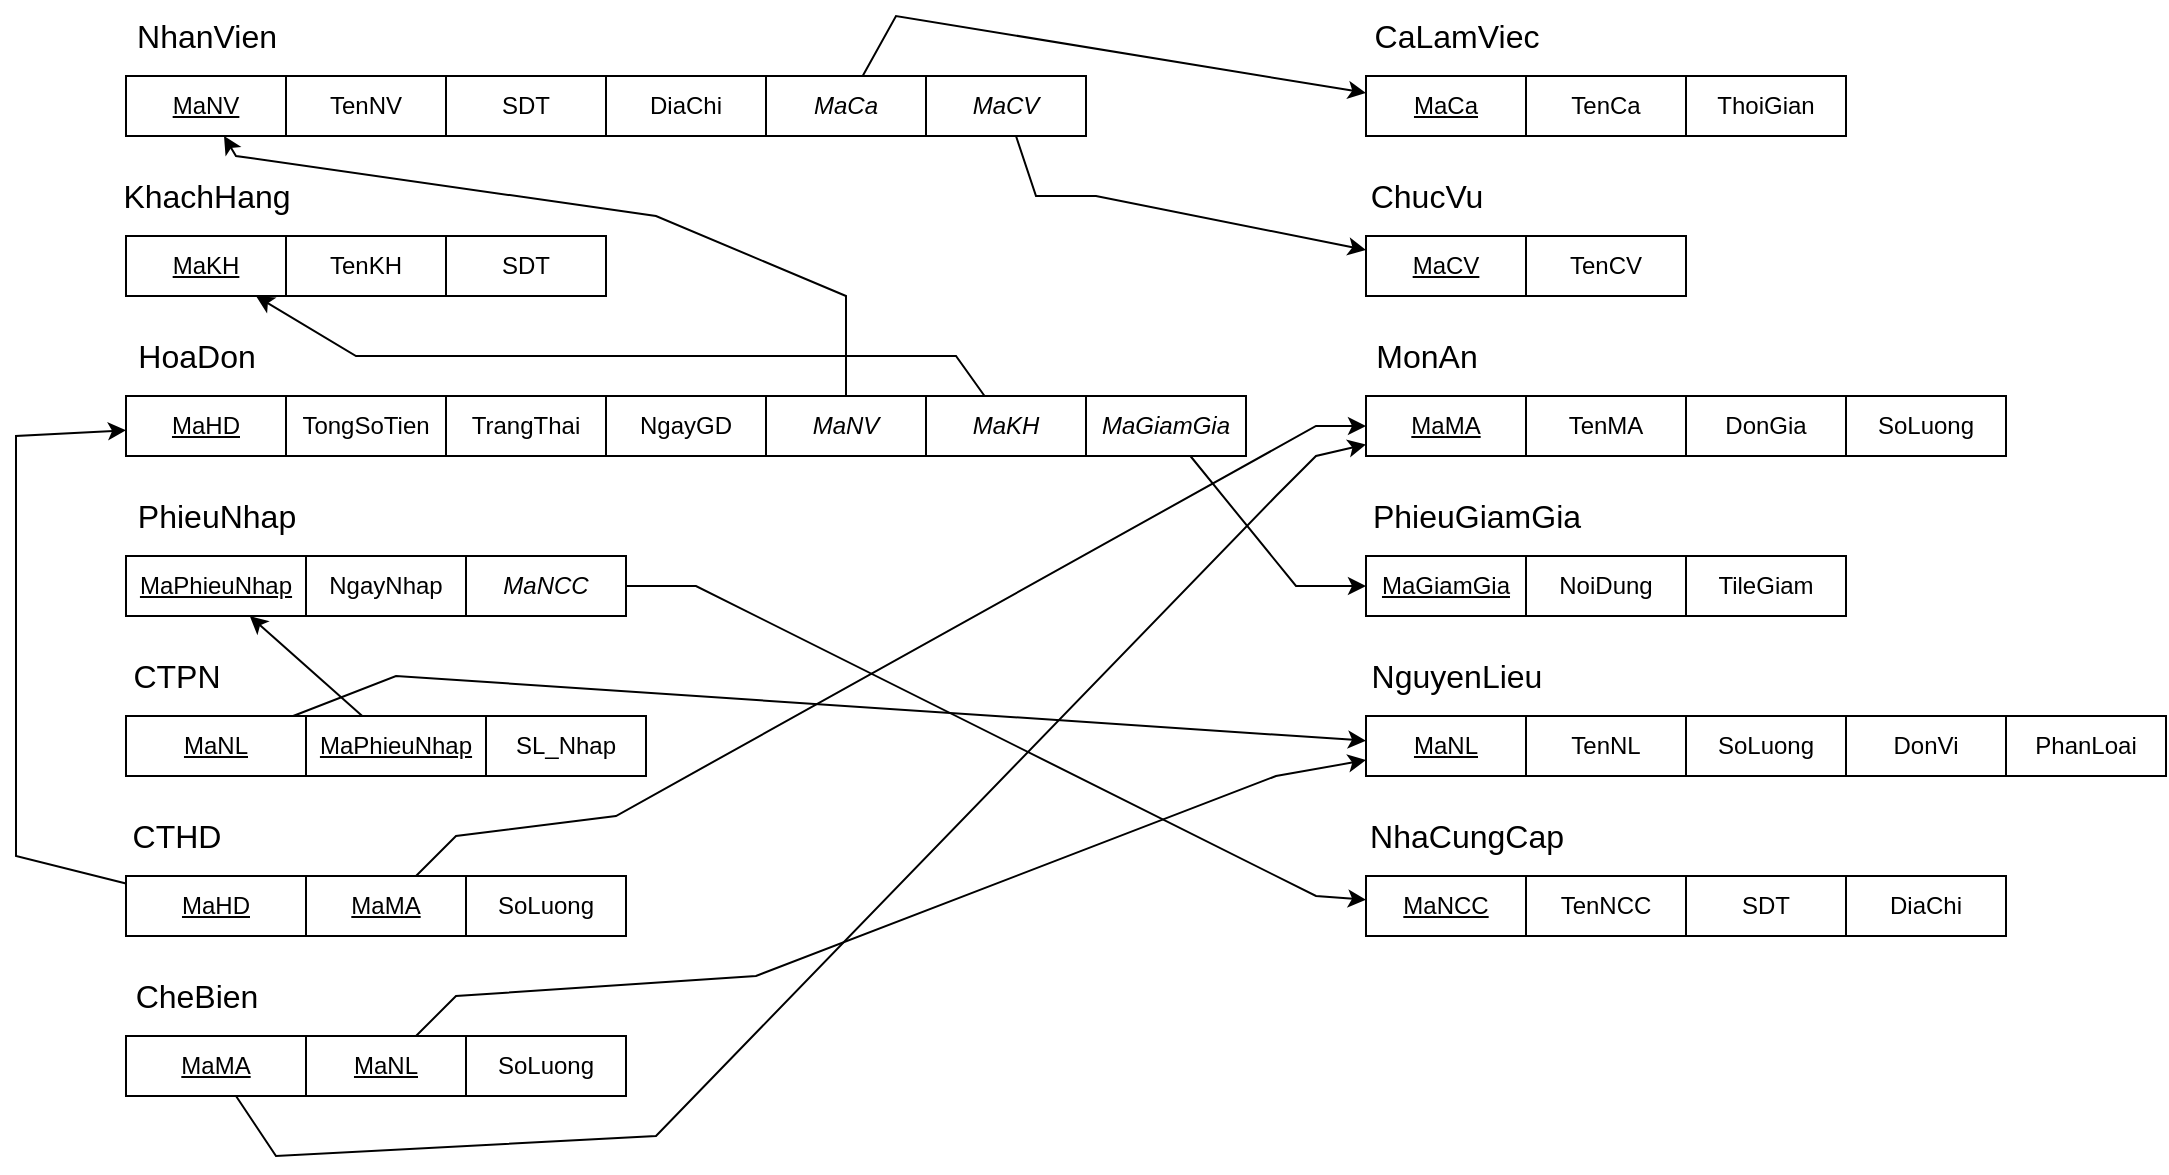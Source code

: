 <mxfile version="16.5.1" type="device"><diagram id="_2z3YNKUW5zXM0Q7QlYB" name="Page-1"><mxGraphModel dx="1298" dy="861" grid="1" gridSize="10" guides="1" tooltips="1" connect="1" arrows="1" fold="1" page="1" pageScale="1" pageWidth="850" pageHeight="1100" math="0" shadow="0"><root><mxCell id="0"/><mxCell id="1" parent="0"/><mxCell id="z0zOJmkQxPoJK-h3L_Ym-2" value="MaNV" style="rounded=0;whiteSpace=wrap;html=1;fontStyle=4" parent="1" vertex="1"><mxGeometry x="335" y="410" width="80" height="30" as="geometry"/></mxCell><mxCell id="z0zOJmkQxPoJK-h3L_Ym-3" value="TenNV" style="rounded=0;whiteSpace=wrap;html=1;" parent="1" vertex="1"><mxGeometry x="415" y="410" width="80" height="30" as="geometry"/></mxCell><mxCell id="z0zOJmkQxPoJK-h3L_Ym-4" value="SDT" style="rounded=0;whiteSpace=wrap;html=1;" parent="1" vertex="1"><mxGeometry x="495" y="410" width="80" height="30" as="geometry"/></mxCell><mxCell id="z0zOJmkQxPoJK-h3L_Ym-5" value="DiaChi" style="rounded=0;whiteSpace=wrap;html=1;" parent="1" vertex="1"><mxGeometry x="575" y="410" width="80" height="30" as="geometry"/></mxCell><mxCell id="FgkMTwwVRhBVideS4BMN-90" style="edgeStyle=none;rounded=0;orthogonalLoop=1;jettySize=auto;html=1;elbow=vertical;" edge="1" parent="1" source="z0zOJmkQxPoJK-h3L_Ym-6" target="FgkMTwwVRhBVideS4BMN-42"><mxGeometry relative="1" as="geometry"><Array as="points"><mxPoint x="720" y="380"/></Array></mxGeometry></mxCell><mxCell id="z0zOJmkQxPoJK-h3L_Ym-6" value="MaCa" style="rounded=0;whiteSpace=wrap;html=1;fontStyle=2;align=center;" parent="1" vertex="1"><mxGeometry x="655" y="410" width="80" height="30" as="geometry"/></mxCell><mxCell id="FgkMTwwVRhBVideS4BMN-89" style="edgeStyle=none;rounded=0;orthogonalLoop=1;jettySize=auto;html=1;elbow=vertical;" edge="1" parent="1" source="z0zOJmkQxPoJK-h3L_Ym-7" target="FgkMTwwVRhBVideS4BMN-47"><mxGeometry relative="1" as="geometry"><Array as="points"><mxPoint x="790" y="470"/><mxPoint x="820" y="470"/></Array></mxGeometry></mxCell><mxCell id="z0zOJmkQxPoJK-h3L_Ym-7" value="MaCV" style="rounded=0;whiteSpace=wrap;html=1;fontStyle=2" parent="1" vertex="1"><mxGeometry x="735" y="410" width="80" height="30" as="geometry"/></mxCell><mxCell id="z0zOJmkQxPoJK-h3L_Ym-8" value="NhanVien" style="text;html=1;align=center;verticalAlign=middle;resizable=0;points=[];autosize=1;strokeColor=none;fillColor=none;fontSize=16;" parent="1" vertex="1"><mxGeometry x="330" y="380" width="90" height="20" as="geometry"/></mxCell><mxCell id="FgkMTwwVRhBVideS4BMN-6" value="MaHD" style="rounded=0;whiteSpace=wrap;html=1;fontStyle=4" vertex="1" parent="1"><mxGeometry x="335" y="570" width="80" height="30" as="geometry"/></mxCell><mxCell id="FgkMTwwVRhBVideS4BMN-7" value="TongSoTien" style="rounded=0;whiteSpace=wrap;html=1;" vertex="1" parent="1"><mxGeometry x="415" y="570" width="80" height="30" as="geometry"/></mxCell><mxCell id="FgkMTwwVRhBVideS4BMN-8" value="TrangThai" style="rounded=0;whiteSpace=wrap;html=1;" vertex="1" parent="1"><mxGeometry x="495" y="570" width="80" height="30" as="geometry"/></mxCell><mxCell id="FgkMTwwVRhBVideS4BMN-9" value="NgayGD" style="rounded=0;whiteSpace=wrap;html=1;" vertex="1" parent="1"><mxGeometry x="575" y="570" width="80" height="30" as="geometry"/></mxCell><mxCell id="FgkMTwwVRhBVideS4BMN-99" style="edgeStyle=none;rounded=0;orthogonalLoop=1;jettySize=auto;html=1;elbow=vertical;" edge="1" parent="1" source="FgkMTwwVRhBVideS4BMN-10" target="z0zOJmkQxPoJK-h3L_Ym-2"><mxGeometry relative="1" as="geometry"><Array as="points"><mxPoint x="695" y="520"/><mxPoint x="600" y="480"/><mxPoint x="390" y="450"/></Array></mxGeometry></mxCell><mxCell id="FgkMTwwVRhBVideS4BMN-10" value="MaNV" style="rounded=0;whiteSpace=wrap;html=1;fontStyle=2;align=center;" vertex="1" parent="1"><mxGeometry x="655" y="570" width="80" height="30" as="geometry"/></mxCell><mxCell id="FgkMTwwVRhBVideS4BMN-98" style="edgeStyle=none;rounded=0;orthogonalLoop=1;jettySize=auto;html=1;elbow=vertical;" edge="1" parent="1" source="FgkMTwwVRhBVideS4BMN-11" target="FgkMTwwVRhBVideS4BMN-91"><mxGeometry relative="1" as="geometry"><Array as="points"><mxPoint x="750" y="550"/><mxPoint x="450" y="550"/></Array></mxGeometry></mxCell><mxCell id="FgkMTwwVRhBVideS4BMN-11" value="MaKH" style="rounded=0;whiteSpace=wrap;html=1;fontStyle=2" vertex="1" parent="1"><mxGeometry x="735" y="570" width="80" height="30" as="geometry"/></mxCell><mxCell id="FgkMTwwVRhBVideS4BMN-12" value="HoaDon" style="text;html=1;align=center;verticalAlign=middle;resizable=0;points=[];autosize=1;strokeColor=none;fillColor=none;fontSize=16;" vertex="1" parent="1"><mxGeometry x="335" y="540" width="70" height="20" as="geometry"/></mxCell><mxCell id="FgkMTwwVRhBVideS4BMN-100" style="edgeStyle=none;rounded=0;orthogonalLoop=1;jettySize=auto;html=1;elbow=vertical;" edge="1" parent="1" source="FgkMTwwVRhBVideS4BMN-13" target="FgkMTwwVRhBVideS4BMN-21"><mxGeometry relative="1" as="geometry"><Array as="points"><mxPoint x="920" y="665"/></Array></mxGeometry></mxCell><mxCell id="FgkMTwwVRhBVideS4BMN-13" value="MaGiamGia" style="rounded=0;whiteSpace=wrap;html=1;fontStyle=2" vertex="1" parent="1"><mxGeometry x="815" y="570" width="80" height="30" as="geometry"/></mxCell><mxCell id="FgkMTwwVRhBVideS4BMN-14" value="MaMA" style="rounded=0;whiteSpace=wrap;html=1;fontStyle=4" vertex="1" parent="1"><mxGeometry x="955" y="570" width="80" height="30" as="geometry"/></mxCell><mxCell id="FgkMTwwVRhBVideS4BMN-15" value="TenMA" style="rounded=0;whiteSpace=wrap;html=1;" vertex="1" parent="1"><mxGeometry x="1035" y="570" width="80" height="30" as="geometry"/></mxCell><mxCell id="FgkMTwwVRhBVideS4BMN-16" value="DonGia" style="rounded=0;whiteSpace=wrap;html=1;" vertex="1" parent="1"><mxGeometry x="1115" y="570" width="80" height="30" as="geometry"/></mxCell><mxCell id="FgkMTwwVRhBVideS4BMN-17" value="SoLuong" style="rounded=0;whiteSpace=wrap;html=1;" vertex="1" parent="1"><mxGeometry x="1195" y="570" width="80" height="30" as="geometry"/></mxCell><mxCell id="FgkMTwwVRhBVideS4BMN-20" value="MonAn" style="text;html=1;align=center;verticalAlign=middle;resizable=0;points=[];autosize=1;strokeColor=none;fillColor=none;fontSize=16;" vertex="1" parent="1"><mxGeometry x="950" y="540" width="70" height="20" as="geometry"/></mxCell><mxCell id="FgkMTwwVRhBVideS4BMN-21" value="MaGiamGia" style="rounded=0;whiteSpace=wrap;html=1;fontStyle=4" vertex="1" parent="1"><mxGeometry x="955" y="650" width="80" height="30" as="geometry"/></mxCell><mxCell id="FgkMTwwVRhBVideS4BMN-22" value="NoiDung" style="rounded=0;whiteSpace=wrap;html=1;" vertex="1" parent="1"><mxGeometry x="1035" y="650" width="80" height="30" as="geometry"/></mxCell><mxCell id="FgkMTwwVRhBVideS4BMN-23" value="TileGiam" style="rounded=0;whiteSpace=wrap;html=1;" vertex="1" parent="1"><mxGeometry x="1115" y="650" width="80" height="30" as="geometry"/></mxCell><mxCell id="FgkMTwwVRhBVideS4BMN-27" value="PhieuGiamGia" style="text;html=1;align=center;verticalAlign=middle;resizable=0;points=[];autosize=1;strokeColor=none;fillColor=none;fontSize=16;" vertex="1" parent="1"><mxGeometry x="950" y="620" width="120" height="20" as="geometry"/></mxCell><mxCell id="FgkMTwwVRhBVideS4BMN-28" value="MaNL" style="rounded=0;whiteSpace=wrap;html=1;fontStyle=4" vertex="1" parent="1"><mxGeometry x="955" y="730" width="80" height="30" as="geometry"/></mxCell><mxCell id="FgkMTwwVRhBVideS4BMN-29" value="TenNL" style="rounded=0;whiteSpace=wrap;html=1;" vertex="1" parent="1"><mxGeometry x="1035" y="730" width="80" height="30" as="geometry"/></mxCell><mxCell id="FgkMTwwVRhBVideS4BMN-30" value="SoLuong" style="rounded=0;whiteSpace=wrap;html=1;" vertex="1" parent="1"><mxGeometry x="1115" y="730" width="80" height="30" as="geometry"/></mxCell><mxCell id="FgkMTwwVRhBVideS4BMN-31" value="DonVi" style="rounded=0;whiteSpace=wrap;html=1;" vertex="1" parent="1"><mxGeometry x="1195" y="730" width="80" height="30" as="geometry"/></mxCell><mxCell id="FgkMTwwVRhBVideS4BMN-32" value="PhanLoai" style="rounded=0;whiteSpace=wrap;html=1;fontStyle=0;align=center;" vertex="1" parent="1"><mxGeometry x="1275" y="730" width="80" height="30" as="geometry"/></mxCell><mxCell id="FgkMTwwVRhBVideS4BMN-34" value="NguyenLieu" style="text;html=1;align=center;verticalAlign=middle;resizable=0;points=[];autosize=1;strokeColor=none;fillColor=none;fontSize=16;" vertex="1" parent="1"><mxGeometry x="950" y="700" width="100" height="20" as="geometry"/></mxCell><mxCell id="FgkMTwwVRhBVideS4BMN-35" value="MaNCC" style="rounded=0;whiteSpace=wrap;html=1;fontStyle=4" vertex="1" parent="1"><mxGeometry x="955" y="810" width="80" height="30" as="geometry"/></mxCell><mxCell id="FgkMTwwVRhBVideS4BMN-36" value="TenNCC" style="rounded=0;whiteSpace=wrap;html=1;" vertex="1" parent="1"><mxGeometry x="1035" y="810" width="80" height="30" as="geometry"/></mxCell><mxCell id="FgkMTwwVRhBVideS4BMN-37" value="SDT" style="rounded=0;whiteSpace=wrap;html=1;" vertex="1" parent="1"><mxGeometry x="1115" y="810" width="80" height="30" as="geometry"/></mxCell><mxCell id="FgkMTwwVRhBVideS4BMN-38" value="DiaChi" style="rounded=0;whiteSpace=wrap;html=1;" vertex="1" parent="1"><mxGeometry x="1195" y="810" width="80" height="30" as="geometry"/></mxCell><mxCell id="FgkMTwwVRhBVideS4BMN-40" value="NhaCungCap" style="text;html=1;align=center;verticalAlign=middle;resizable=0;points=[];autosize=1;strokeColor=none;fillColor=none;fontSize=16;" vertex="1" parent="1"><mxGeometry x="950" y="780" width="110" height="20" as="geometry"/></mxCell><mxCell id="FgkMTwwVRhBVideS4BMN-42" value="MaCa" style="rounded=0;whiteSpace=wrap;html=1;fontStyle=4" vertex="1" parent="1"><mxGeometry x="955" y="410" width="80" height="30" as="geometry"/></mxCell><mxCell id="FgkMTwwVRhBVideS4BMN-43" value="TenCa" style="rounded=0;whiteSpace=wrap;html=1;" vertex="1" parent="1"><mxGeometry x="1035" y="410" width="80" height="30" as="geometry"/></mxCell><mxCell id="FgkMTwwVRhBVideS4BMN-44" value="ThoiGian" style="rounded=0;whiteSpace=wrap;html=1;" vertex="1" parent="1"><mxGeometry x="1115" y="410" width="80" height="30" as="geometry"/></mxCell><mxCell id="FgkMTwwVRhBVideS4BMN-46" value="CaLamViec" style="text;html=1;align=center;verticalAlign=middle;resizable=0;points=[];autosize=1;strokeColor=none;fillColor=none;fontSize=16;" vertex="1" parent="1"><mxGeometry x="950" y="380" width="100" height="20" as="geometry"/></mxCell><mxCell id="FgkMTwwVRhBVideS4BMN-47" value="MaCV" style="rounded=0;whiteSpace=wrap;html=1;fontStyle=4" vertex="1" parent="1"><mxGeometry x="955" y="490" width="80" height="30" as="geometry"/></mxCell><mxCell id="FgkMTwwVRhBVideS4BMN-48" value="TenCV" style="rounded=0;whiteSpace=wrap;html=1;" vertex="1" parent="1"><mxGeometry x="1035" y="490" width="80" height="30" as="geometry"/></mxCell><mxCell id="FgkMTwwVRhBVideS4BMN-50" value="ChucVu" style="text;html=1;align=center;verticalAlign=middle;resizable=0;points=[];autosize=1;strokeColor=none;fillColor=none;fontSize=16;" vertex="1" parent="1"><mxGeometry x="950" y="460" width="70" height="20" as="geometry"/></mxCell><mxCell id="FgkMTwwVRhBVideS4BMN-51" value="MaPhieuNhap" style="rounded=0;whiteSpace=wrap;html=1;fontStyle=4" vertex="1" parent="1"><mxGeometry x="335" y="650" width="90" height="30" as="geometry"/></mxCell><mxCell id="FgkMTwwVRhBVideS4BMN-52" value="NgayNhap" style="rounded=0;whiteSpace=wrap;html=1;" vertex="1" parent="1"><mxGeometry x="425" y="650" width="80" height="30" as="geometry"/></mxCell><mxCell id="FgkMTwwVRhBVideS4BMN-53" value="PhieuNhap" style="text;html=1;align=center;verticalAlign=middle;resizable=0;points=[];autosize=1;strokeColor=none;fillColor=none;fontSize=16;" vertex="1" parent="1"><mxGeometry x="335" y="620" width="90" height="20" as="geometry"/></mxCell><mxCell id="FgkMTwwVRhBVideS4BMN-87" style="edgeStyle=none;rounded=0;orthogonalLoop=1;jettySize=auto;html=1;elbow=vertical;" edge="1" parent="1" source="FgkMTwwVRhBVideS4BMN-54" target="FgkMTwwVRhBVideS4BMN-35"><mxGeometry relative="1" as="geometry"><Array as="points"><mxPoint x="620" y="665"/><mxPoint x="930" y="820"/></Array></mxGeometry></mxCell><mxCell id="FgkMTwwVRhBVideS4BMN-54" value="MaNCC" style="rounded=0;whiteSpace=wrap;html=1;fontStyle=2" vertex="1" parent="1"><mxGeometry x="505" y="650" width="80" height="30" as="geometry"/></mxCell><mxCell id="FgkMTwwVRhBVideS4BMN-84" style="edgeStyle=none;rounded=0;orthogonalLoop=1;jettySize=auto;html=1;elbow=vertical;" edge="1" parent="1" source="FgkMTwwVRhBVideS4BMN-55" target="FgkMTwwVRhBVideS4BMN-28"><mxGeometry relative="1" as="geometry"><Array as="points"><mxPoint x="470" y="710"/></Array></mxGeometry></mxCell><mxCell id="FgkMTwwVRhBVideS4BMN-55" value="MaNL" style="rounded=0;whiteSpace=wrap;html=1;fontStyle=4" vertex="1" parent="1"><mxGeometry x="335" y="730" width="90" height="30" as="geometry"/></mxCell><mxCell id="FgkMTwwVRhBVideS4BMN-81" style="edgeStyle=none;rounded=0;orthogonalLoop=1;jettySize=auto;html=1;elbow=vertical;" edge="1" parent="1" source="FgkMTwwVRhBVideS4BMN-56" target="FgkMTwwVRhBVideS4BMN-51"><mxGeometry relative="1" as="geometry"/></mxCell><mxCell id="FgkMTwwVRhBVideS4BMN-56" value="MaPhieuNhap" style="rounded=0;whiteSpace=wrap;html=1;fontStyle=4" vertex="1" parent="1"><mxGeometry x="425" y="730" width="90" height="30" as="geometry"/></mxCell><mxCell id="FgkMTwwVRhBVideS4BMN-57" value="CTPN" style="text;html=1;align=center;verticalAlign=middle;resizable=0;points=[];autosize=1;strokeColor=none;fillColor=none;fontSize=16;" vertex="1" parent="1"><mxGeometry x="330" y="700" width="60" height="20" as="geometry"/></mxCell><mxCell id="FgkMTwwVRhBVideS4BMN-58" value="SL_Nhap" style="rounded=0;whiteSpace=wrap;html=1;fontStyle=0" vertex="1" parent="1"><mxGeometry x="515" y="730" width="80" height="30" as="geometry"/></mxCell><mxCell id="FgkMTwwVRhBVideS4BMN-101" style="edgeStyle=none;rounded=0;orthogonalLoop=1;jettySize=auto;html=1;elbow=vertical;" edge="1" parent="1" source="FgkMTwwVRhBVideS4BMN-59" target="FgkMTwwVRhBVideS4BMN-6"><mxGeometry relative="1" as="geometry"><Array as="points"><mxPoint x="280" y="800"/><mxPoint x="280" y="680"/><mxPoint x="280" y="590"/></Array></mxGeometry></mxCell><mxCell id="FgkMTwwVRhBVideS4BMN-59" value="MaHD" style="rounded=0;whiteSpace=wrap;html=1;fontStyle=4" vertex="1" parent="1"><mxGeometry x="335" y="810" width="90" height="30" as="geometry"/></mxCell><mxCell id="FgkMTwwVRhBVideS4BMN-83" style="edgeStyle=none;rounded=0;orthogonalLoop=1;jettySize=auto;html=1;elbow=vertical;" edge="1" parent="1" source="FgkMTwwVRhBVideS4BMN-60" target="FgkMTwwVRhBVideS4BMN-14"><mxGeometry relative="1" as="geometry"><Array as="points"><mxPoint x="500" y="790"/><mxPoint x="580" y="780"/><mxPoint x="930" y="585"/></Array></mxGeometry></mxCell><mxCell id="FgkMTwwVRhBVideS4BMN-60" value="MaMA" style="rounded=0;whiteSpace=wrap;html=1;fontStyle=4" vertex="1" parent="1"><mxGeometry x="425" y="810" width="80" height="30" as="geometry"/></mxCell><mxCell id="FgkMTwwVRhBVideS4BMN-61" value="CTHD" style="text;html=1;align=center;verticalAlign=middle;resizable=0;points=[];autosize=1;strokeColor=none;fillColor=none;fontSize=16;" vertex="1" parent="1"><mxGeometry x="330" y="780" width="60" height="20" as="geometry"/></mxCell><mxCell id="FgkMTwwVRhBVideS4BMN-62" value="SoLuong" style="rounded=0;whiteSpace=wrap;html=1;fontStyle=0" vertex="1" parent="1"><mxGeometry x="505" y="810" width="80" height="30" as="geometry"/></mxCell><mxCell id="FgkMTwwVRhBVideS4BMN-86" style="edgeStyle=none;rounded=0;orthogonalLoop=1;jettySize=auto;html=1;elbow=vertical;" edge="1" parent="1" source="FgkMTwwVRhBVideS4BMN-63" target="FgkMTwwVRhBVideS4BMN-14"><mxGeometry relative="1" as="geometry"><Array as="points"><mxPoint x="410" y="950"/><mxPoint x="600" y="940"/><mxPoint x="910" y="620"/><mxPoint x="930" y="600"/></Array></mxGeometry></mxCell><mxCell id="FgkMTwwVRhBVideS4BMN-63" value="MaMA" style="rounded=0;whiteSpace=wrap;html=1;fontStyle=4" vertex="1" parent="1"><mxGeometry x="335" y="890" width="90" height="30" as="geometry"/></mxCell><mxCell id="FgkMTwwVRhBVideS4BMN-85" style="edgeStyle=none;rounded=0;orthogonalLoop=1;jettySize=auto;html=1;elbow=vertical;" edge="1" parent="1" source="FgkMTwwVRhBVideS4BMN-64" target="FgkMTwwVRhBVideS4BMN-28"><mxGeometry relative="1" as="geometry"><Array as="points"><mxPoint x="500" y="870"/><mxPoint x="650" y="860"/><mxPoint x="910" y="760"/></Array></mxGeometry></mxCell><mxCell id="FgkMTwwVRhBVideS4BMN-64" value="MaNL" style="rounded=0;whiteSpace=wrap;html=1;fontStyle=4" vertex="1" parent="1"><mxGeometry x="425" y="890" width="80" height="30" as="geometry"/></mxCell><mxCell id="FgkMTwwVRhBVideS4BMN-65" value="CheBien" style="text;html=1;align=center;verticalAlign=middle;resizable=0;points=[];autosize=1;strokeColor=none;fillColor=none;fontSize=16;" vertex="1" parent="1"><mxGeometry x="330" y="860" width="80" height="20" as="geometry"/></mxCell><mxCell id="FgkMTwwVRhBVideS4BMN-66" value="SoLuong" style="rounded=0;whiteSpace=wrap;html=1;fontStyle=0" vertex="1" parent="1"><mxGeometry x="505" y="890" width="80" height="30" as="geometry"/></mxCell><mxCell id="FgkMTwwVRhBVideS4BMN-76" style="edgeStyle=none;rounded=0;orthogonalLoop=1;jettySize=auto;html=1;exitX=0.5;exitY=1;exitDx=0;exitDy=0;elbow=vertical;" edge="1" parent="1" source="FgkMTwwVRhBVideS4BMN-35" target="FgkMTwwVRhBVideS4BMN-35"><mxGeometry relative="1" as="geometry"/></mxCell><mxCell id="FgkMTwwVRhBVideS4BMN-91" value="MaKH" style="rounded=0;whiteSpace=wrap;html=1;fontStyle=4" vertex="1" parent="1"><mxGeometry x="335" y="490" width="80" height="30" as="geometry"/></mxCell><mxCell id="FgkMTwwVRhBVideS4BMN-92" value="TenKH" style="rounded=0;whiteSpace=wrap;html=1;" vertex="1" parent="1"><mxGeometry x="415" y="490" width="80" height="30" as="geometry"/></mxCell><mxCell id="FgkMTwwVRhBVideS4BMN-93" value="SDT" style="rounded=0;whiteSpace=wrap;html=1;" vertex="1" parent="1"><mxGeometry x="495" y="490" width="80" height="30" as="geometry"/></mxCell><mxCell id="FgkMTwwVRhBVideS4BMN-97" value="KhachHang" style="text;html=1;align=center;verticalAlign=middle;resizable=0;points=[];autosize=1;strokeColor=none;fillColor=none;fontSize=16;" vertex="1" parent="1"><mxGeometry x="325" y="460" width="100" height="20" as="geometry"/></mxCell></root></mxGraphModel></diagram></mxfile>